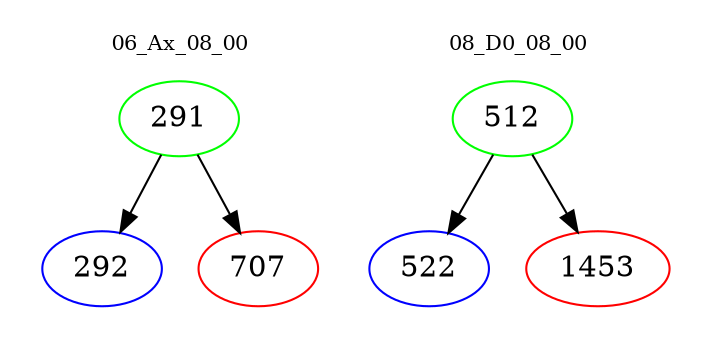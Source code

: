 digraph{
subgraph cluster_0 {
color = white
label = "06_Ax_08_00";
fontsize=10;
T0_291 [label="291", color="green"]
T0_291 -> T0_292 [color="black"]
T0_292 [label="292", color="blue"]
T0_291 -> T0_707 [color="black"]
T0_707 [label="707", color="red"]
}
subgraph cluster_1 {
color = white
label = "08_D0_08_00";
fontsize=10;
T1_512 [label="512", color="green"]
T1_512 -> T1_522 [color="black"]
T1_522 [label="522", color="blue"]
T1_512 -> T1_1453 [color="black"]
T1_1453 [label="1453", color="red"]
}
}
